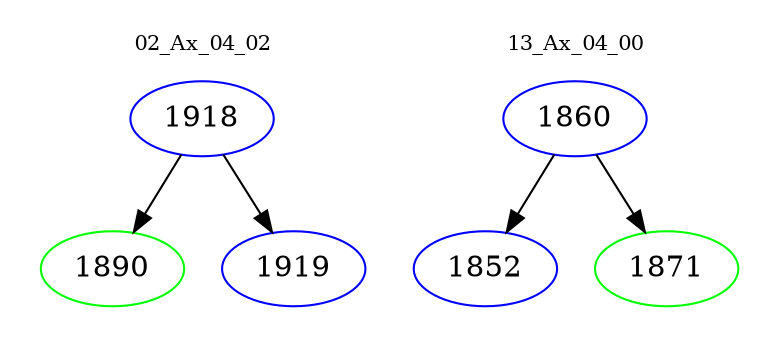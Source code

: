 digraph{
subgraph cluster_0 {
color = white
label = "02_Ax_04_02";
fontsize=10;
T0_1918 [label="1918", color="blue"]
T0_1918 -> T0_1890 [color="black"]
T0_1890 [label="1890", color="green"]
T0_1918 -> T0_1919 [color="black"]
T0_1919 [label="1919", color="blue"]
}
subgraph cluster_1 {
color = white
label = "13_Ax_04_00";
fontsize=10;
T1_1860 [label="1860", color="blue"]
T1_1860 -> T1_1852 [color="black"]
T1_1852 [label="1852", color="blue"]
T1_1860 -> T1_1871 [color="black"]
T1_1871 [label="1871", color="green"]
}
}
